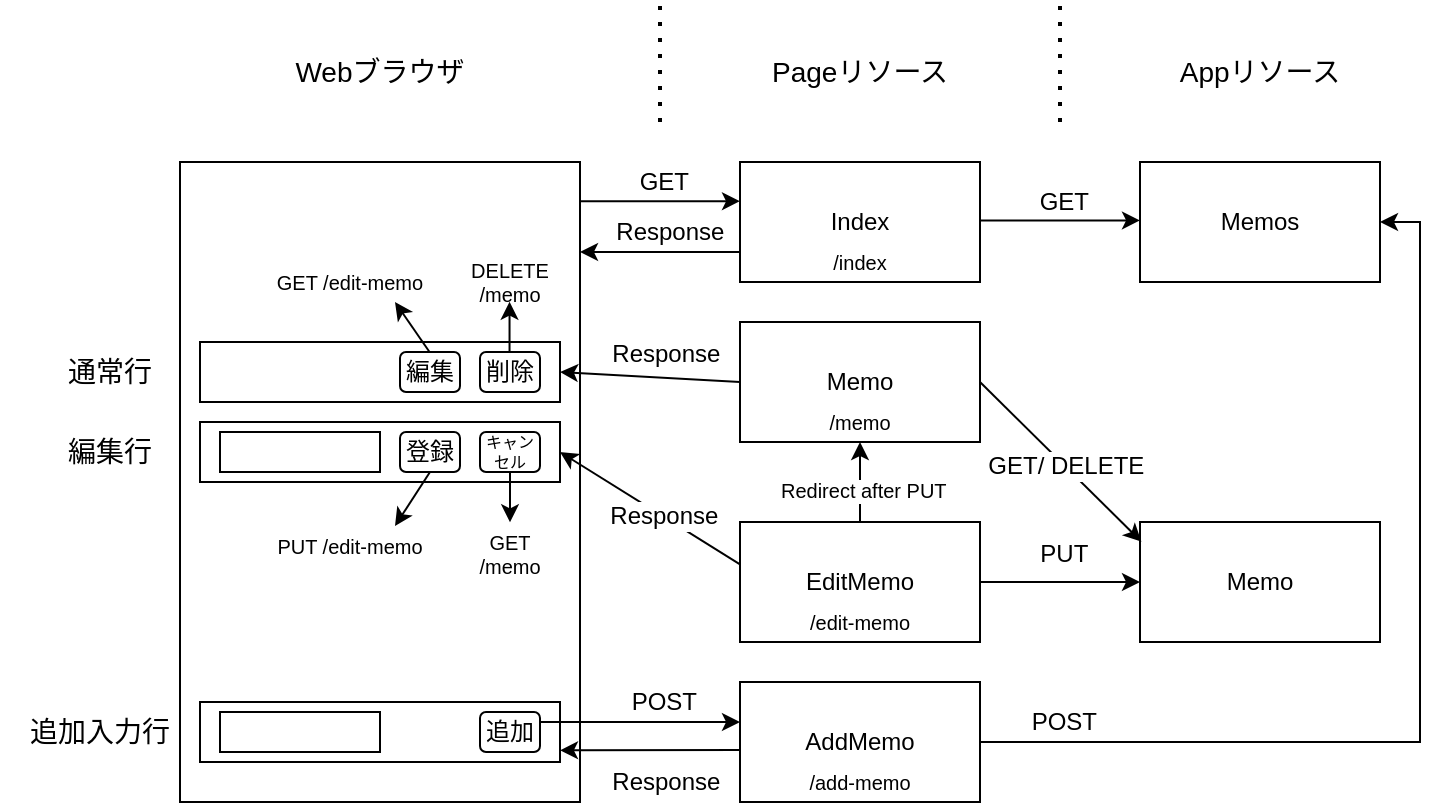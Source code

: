 <mxfile version="20.7.4" type="github">
  <diagram id="IY48dGJEMMZpZ1jFI-Jn" name="ページ1">
    <mxGraphModel dx="660" dy="556" grid="1" gridSize="10" guides="1" tooltips="1" connect="1" arrows="1" fold="1" page="1" pageScale="1" pageWidth="827" pageHeight="1169" math="0" shadow="0">
      <root>
        <mxCell id="0" />
        <mxCell id="1" parent="0" />
        <mxCell id="NLl30YwS0fmdo38XyCgp-1" value="" style="rounded=0;whiteSpace=wrap;html=1;" parent="1" vertex="1">
          <mxGeometry x="120" y="120" width="200" height="320" as="geometry" />
        </mxCell>
        <mxCell id="NLl30YwS0fmdo38XyCgp-2" value="Index" style="rounded=0;whiteSpace=wrap;html=1;" parent="1" vertex="1">
          <mxGeometry x="400" y="120" width="120" height="60" as="geometry" />
        </mxCell>
        <mxCell id="NLl30YwS0fmdo38XyCgp-3" value="&lt;div&gt;Memo&lt;/div&gt;" style="rounded=0;whiteSpace=wrap;html=1;" parent="1" vertex="1">
          <mxGeometry x="400" y="200" width="120" height="60" as="geometry" />
        </mxCell>
        <mxCell id="NLl30YwS0fmdo38XyCgp-4" value="AddMemo" style="rounded=0;whiteSpace=wrap;html=1;" parent="1" vertex="1">
          <mxGeometry x="400" y="380" width="120" height="60" as="geometry" />
        </mxCell>
        <mxCell id="NLl30YwS0fmdo38XyCgp-5" value="EditMemo" style="rounded=0;whiteSpace=wrap;html=1;" parent="1" vertex="1">
          <mxGeometry x="400" y="300" width="120" height="60" as="geometry" />
        </mxCell>
        <mxCell id="NLl30YwS0fmdo38XyCgp-6" value="" style="rounded=0;whiteSpace=wrap;html=1;" parent="1" vertex="1">
          <mxGeometry x="130" y="210" width="180" height="30" as="geometry" />
        </mxCell>
        <mxCell id="NLl30YwS0fmdo38XyCgp-7" value="" style="rounded=0;whiteSpace=wrap;html=1;" parent="1" vertex="1">
          <mxGeometry x="130" y="250" width="180" height="30" as="geometry" />
        </mxCell>
        <mxCell id="NLl30YwS0fmdo38XyCgp-8" value="" style="rounded=0;whiteSpace=wrap;html=1;" parent="1" vertex="1">
          <mxGeometry x="130" y="390" width="180" height="30" as="geometry" />
        </mxCell>
        <mxCell id="NLl30YwS0fmdo38XyCgp-9" value="追加" style="rounded=1;whiteSpace=wrap;html=1;" parent="1" vertex="1">
          <mxGeometry x="270" y="395" width="30" height="20" as="geometry" />
        </mxCell>
        <mxCell id="NLl30YwS0fmdo38XyCgp-10" value="編集" style="rounded=1;whiteSpace=wrap;html=1;" parent="1" vertex="1">
          <mxGeometry x="230" y="215" width="30" height="20" as="geometry" />
        </mxCell>
        <mxCell id="NLl30YwS0fmdo38XyCgp-11" value="" style="rounded=0;whiteSpace=wrap;html=1;" parent="1" vertex="1">
          <mxGeometry x="140" y="255" width="80" height="20" as="geometry" />
        </mxCell>
        <mxCell id="NLl30YwS0fmdo38XyCgp-12" value="" style="rounded=0;whiteSpace=wrap;html=1;" parent="1" vertex="1">
          <mxGeometry x="140" y="395" width="80" height="20" as="geometry" />
        </mxCell>
        <mxCell id="NLl30YwS0fmdo38XyCgp-13" value="登録" style="rounded=1;whiteSpace=wrap;html=1;" parent="1" vertex="1">
          <mxGeometry x="230" y="255" width="30" height="20" as="geometry" />
        </mxCell>
        <mxCell id="NLl30YwS0fmdo38XyCgp-14" value="キャンセル" style="rounded=1;whiteSpace=wrap;html=1;fontSize=8;" parent="1" vertex="1">
          <mxGeometry x="270" y="255" width="30" height="20" as="geometry" />
        </mxCell>
        <mxCell id="NLl30YwS0fmdo38XyCgp-17" value="" style="endArrow=classic;html=1;rounded=0;fontSize=12;entryX=1;entryY=0.5;entryDx=0;entryDy=0;exitX=0;exitY=0.353;exitDx=0;exitDy=0;exitPerimeter=0;" parent="1" source="NLl30YwS0fmdo38XyCgp-5" target="NLl30YwS0fmdo38XyCgp-7" edge="1">
          <mxGeometry width="50" height="50" relative="1" as="geometry">
            <mxPoint x="340" y="310" as="sourcePoint" />
            <mxPoint x="390" y="260" as="targetPoint" />
          </mxGeometry>
        </mxCell>
        <mxCell id="NLl30YwS0fmdo38XyCgp-18" value="&amp;nbsp;Response " style="edgeLabel;html=1;align=center;verticalAlign=middle;resizable=0;points=[];fontSize=12;" parent="NLl30YwS0fmdo38XyCgp-17" vertex="1" connectable="0">
          <mxGeometry x="-0.117" relative="1" as="geometry">
            <mxPoint as="offset" />
          </mxGeometry>
        </mxCell>
        <mxCell id="NLl30YwS0fmdo38XyCgp-24" value="" style="endArrow=classic;html=1;rounded=0;fontSize=6;exitX=1;exitY=0.5;exitDx=0;exitDy=0;entryX=0;entryY=0.25;entryDx=0;entryDy=0;" parent="1" edge="1">
          <mxGeometry width="50" height="50" relative="1" as="geometry">
            <mxPoint x="300" y="400.0" as="sourcePoint" />
            <mxPoint x="400" y="400.0" as="targetPoint" />
          </mxGeometry>
        </mxCell>
        <mxCell id="NLl30YwS0fmdo38XyCgp-25" value="&amp;nbsp;POST " style="edgeLabel;html=1;align=center;verticalAlign=middle;resizable=0;points=[];fontSize=12;" parent="NLl30YwS0fmdo38XyCgp-24" vertex="1" connectable="0">
          <mxGeometry x="0.304" relative="1" as="geometry">
            <mxPoint x="-5" y="-10" as="offset" />
          </mxGeometry>
        </mxCell>
        <mxCell id="NLl30YwS0fmdo38XyCgp-26" value="" style="endArrow=classic;html=1;rounded=0;fontSize=12;entryX=0.95;entryY=0.438;entryDx=0;entryDy=0;entryPerimeter=0;exitX=0;exitY=0.833;exitDx=0;exitDy=0;exitPerimeter=0;" parent="1" edge="1">
          <mxGeometry width="50" height="50" relative="1" as="geometry">
            <mxPoint x="400" y="414" as="sourcePoint" />
            <mxPoint x="310" y="414.18" as="targetPoint" />
          </mxGeometry>
        </mxCell>
        <mxCell id="NLl30YwS0fmdo38XyCgp-27" value="&amp;nbsp;Response " style="edgeLabel;html=1;align=center;verticalAlign=middle;resizable=0;points=[];fontSize=12;" parent="NLl30YwS0fmdo38XyCgp-26" vertex="1" connectable="0">
          <mxGeometry x="-0.117" relative="1" as="geometry">
            <mxPoint y="16" as="offset" />
          </mxGeometry>
        </mxCell>
        <mxCell id="NLl30YwS0fmdo38XyCgp-29" value="" style="endArrow=classic;html=1;rounded=0;fontSize=12;exitX=0.5;exitY=1;exitDx=0;exitDy=0;entryX=0.825;entryY=0.563;entryDx=0;entryDy=0;entryPerimeter=0;" parent="1" edge="1">
          <mxGeometry width="50" height="50" relative="1" as="geometry">
            <mxPoint x="285" y="275" as="sourcePoint" />
            <mxPoint x="285" y="300.16" as="targetPoint" />
          </mxGeometry>
        </mxCell>
        <mxCell id="NLl30YwS0fmdo38XyCgp-30" value="GET /memo" style="text;html=1;strokeColor=none;fillColor=none;align=center;verticalAlign=middle;whiteSpace=wrap;rounded=0;fontSize=10;" parent="1" vertex="1">
          <mxGeometry x="260" y="302" width="50" height="28" as="geometry" />
        </mxCell>
        <mxCell id="NLl30YwS0fmdo38XyCgp-31" value="" style="endArrow=classic;html=1;rounded=0;fontSize=12;exitX=0.5;exitY=1;exitDx=0;exitDy=0;entryX=0.75;entryY=0;entryDx=0;entryDy=0;" parent="1" target="NLl30YwS0fmdo38XyCgp-32" edge="1">
          <mxGeometry width="50" height="50" relative="1" as="geometry">
            <mxPoint x="245" y="275" as="sourcePoint" />
            <mxPoint x="245" y="300.16" as="targetPoint" />
          </mxGeometry>
        </mxCell>
        <mxCell id="NLl30YwS0fmdo38XyCgp-32" value="PUT /edit-memo" style="text;html=1;strokeColor=none;fillColor=none;align=center;verticalAlign=middle;whiteSpace=wrap;rounded=0;fontSize=10;" parent="1" vertex="1">
          <mxGeometry x="160" y="302" width="90" height="20" as="geometry" />
        </mxCell>
        <mxCell id="NLl30YwS0fmdo38XyCgp-33" value="" style="endArrow=classic;html=1;rounded=0;fontSize=12;entryX=1;entryY=0.5;entryDx=0;entryDy=0;exitX=0;exitY=0.5;exitDx=0;exitDy=0;" parent="1" source="NLl30YwS0fmdo38XyCgp-3" target="NLl30YwS0fmdo38XyCgp-6" edge="1">
          <mxGeometry width="50" height="50" relative="1" as="geometry">
            <mxPoint x="400" y="289.82" as="sourcePoint" />
            <mxPoint x="310" y="220.0" as="targetPoint" />
          </mxGeometry>
        </mxCell>
        <mxCell id="NLl30YwS0fmdo38XyCgp-34" value="&amp;nbsp;Response " style="edgeLabel;html=1;align=center;verticalAlign=middle;resizable=0;points=[];fontSize=12;" parent="NLl30YwS0fmdo38XyCgp-33" vertex="1" connectable="0">
          <mxGeometry x="-0.117" relative="1" as="geometry">
            <mxPoint x="1" y="-12" as="offset" />
          </mxGeometry>
        </mxCell>
        <mxCell id="NLl30YwS0fmdo38XyCgp-35" value="&amp;nbsp;Redirect after PUT" style="endArrow=classic;html=1;rounded=0;fontSize=10;entryX=0.5;entryY=1;entryDx=0;entryDy=0;exitX=0.5;exitY=0;exitDx=0;exitDy=0;" parent="1" source="NLl30YwS0fmdo38XyCgp-5" edge="1">
          <mxGeometry x="-0.2" width="50" height="50" relative="1" as="geometry">
            <mxPoint x="460" y="290" as="sourcePoint" />
            <mxPoint x="460" y="260" as="targetPoint" />
            <Array as="points" />
            <mxPoint as="offset" />
          </mxGeometry>
        </mxCell>
        <mxCell id="NLl30YwS0fmdo38XyCgp-37" value="Memos" style="rounded=0;whiteSpace=wrap;html=1;" parent="1" vertex="1">
          <mxGeometry x="600" y="120" width="120" height="60" as="geometry" />
        </mxCell>
        <mxCell id="NLl30YwS0fmdo38XyCgp-38" value="Memo" style="rounded=0;whiteSpace=wrap;html=1;" parent="1" vertex="1">
          <mxGeometry x="600" y="300" width="120" height="60" as="geometry" />
        </mxCell>
        <mxCell id="NLl30YwS0fmdo38XyCgp-41" value="" style="endArrow=classic;html=1;rounded=0;fontSize=6;" parent="1" edge="1">
          <mxGeometry width="50" height="50" relative="1" as="geometry">
            <mxPoint x="520" y="149.2" as="sourcePoint" />
            <mxPoint x="600" y="149.2" as="targetPoint" />
          </mxGeometry>
        </mxCell>
        <mxCell id="NLl30YwS0fmdo38XyCgp-42" value="&amp;nbsp;GET " style="edgeLabel;html=1;align=center;verticalAlign=middle;resizable=0;points=[];fontSize=12;" parent="NLl30YwS0fmdo38XyCgp-41" vertex="1" connectable="0">
          <mxGeometry x="0.304" relative="1" as="geometry">
            <mxPoint x="-12" y="-9" as="offset" />
          </mxGeometry>
        </mxCell>
        <mxCell id="NLl30YwS0fmdo38XyCgp-47" value="" style="endArrow=classic;html=1;rounded=0;fontSize=6;entryX=0.006;entryY=0.164;entryDx=0;entryDy=0;entryPerimeter=0;exitX=1;exitY=0.5;exitDx=0;exitDy=0;" parent="1" source="NLl30YwS0fmdo38XyCgp-3" target="NLl30YwS0fmdo38XyCgp-38" edge="1">
          <mxGeometry width="50" height="50" relative="1" as="geometry">
            <mxPoint x="520" y="215" as="sourcePoint" />
            <mxPoint x="600" y="310" as="targetPoint" />
          </mxGeometry>
        </mxCell>
        <mxCell id="NLl30YwS0fmdo38XyCgp-48" value="&amp;nbsp;GET/ DELETE" style="edgeLabel;html=1;align=center;verticalAlign=middle;resizable=0;points=[];fontSize=12;" parent="NLl30YwS0fmdo38XyCgp-47" vertex="1" connectable="0">
          <mxGeometry x="0.304" relative="1" as="geometry">
            <mxPoint x="-12" y="-10" as="offset" />
          </mxGeometry>
        </mxCell>
        <mxCell id="NLl30YwS0fmdo38XyCgp-49" value="" style="endArrow=classic;html=1;rounded=0;fontSize=6;exitX=1;exitY=0.5;exitDx=0;exitDy=0;entryX=0;entryY=0.5;entryDx=0;entryDy=0;" parent="1" source="NLl30YwS0fmdo38XyCgp-5" target="NLl30YwS0fmdo38XyCgp-38" edge="1">
          <mxGeometry width="50" height="50" relative="1" as="geometry">
            <mxPoint x="520" y="319.53" as="sourcePoint" />
            <mxPoint x="600" y="319.53" as="targetPoint" />
          </mxGeometry>
        </mxCell>
        <mxCell id="NLl30YwS0fmdo38XyCgp-50" value="&amp;nbsp;PUT" style="edgeLabel;html=1;align=center;verticalAlign=middle;resizable=0;points=[];fontSize=12;" parent="NLl30YwS0fmdo38XyCgp-49" vertex="1" connectable="0">
          <mxGeometry x="0.304" relative="1" as="geometry">
            <mxPoint x="-12" y="-14" as="offset" />
          </mxGeometry>
        </mxCell>
        <mxCell id="NLl30YwS0fmdo38XyCgp-51" value="" style="endArrow=classic;html=1;rounded=0;fontSize=12;exitX=0.5;exitY=1;exitDx=0;exitDy=0;entryX=0.75;entryY=1;entryDx=0;entryDy=0;" parent="1" edge="1" target="NLl30YwS0fmdo38XyCgp-55">
          <mxGeometry width="50" height="50" relative="1" as="geometry">
            <mxPoint x="244.77" y="215" as="sourcePoint" />
            <mxPoint x="244.77" y="150" as="targetPoint" />
          </mxGeometry>
        </mxCell>
        <mxCell id="NLl30YwS0fmdo38XyCgp-52" value="削除" style="rounded=1;whiteSpace=wrap;html=1;" parent="1" vertex="1">
          <mxGeometry x="270" y="215" width="30" height="20" as="geometry" />
        </mxCell>
        <mxCell id="NLl30YwS0fmdo38XyCgp-53" value="" style="endArrow=classic;html=1;rounded=0;fontSize=12;exitX=0.5;exitY=1;exitDx=0;exitDy=0;entryX=0.825;entryY=0.563;entryDx=0;entryDy=0;entryPerimeter=0;" parent="1" edge="1">
          <mxGeometry width="50" height="50" relative="1" as="geometry">
            <mxPoint x="284.77" y="215.0" as="sourcePoint" />
            <mxPoint x="284.77" y="189.84" as="targetPoint" />
          </mxGeometry>
        </mxCell>
        <mxCell id="NLl30YwS0fmdo38XyCgp-54" value="DELETE /memo" style="text;html=1;strokeColor=none;fillColor=none;align=center;verticalAlign=middle;whiteSpace=wrap;rounded=0;fontSize=10;" parent="1" vertex="1">
          <mxGeometry x="250" y="170" width="70" height="20" as="geometry" />
        </mxCell>
        <mxCell id="NLl30YwS0fmdo38XyCgp-55" value="GET /edit-memo" style="text;html=1;strokeColor=none;fillColor=none;align=center;verticalAlign=middle;whiteSpace=wrap;rounded=0;fontSize=10;" parent="1" vertex="1">
          <mxGeometry x="160" y="170" width="90" height="20" as="geometry" />
        </mxCell>
        <mxCell id="NLl30YwS0fmdo38XyCgp-56" value="" style="endArrow=classic;html=1;rounded=0;fontSize=6;exitX=1;exitY=0.5;exitDx=0;exitDy=0;entryX=1;entryY=0.5;entryDx=0;entryDy=0;" parent="1" source="NLl30YwS0fmdo38XyCgp-4" target="NLl30YwS0fmdo38XyCgp-37" edge="1">
          <mxGeometry width="50" height="50" relative="1" as="geometry">
            <mxPoint x="520" y="404.67" as="sourcePoint" />
            <mxPoint x="600" y="404.67" as="targetPoint" />
            <Array as="points">
              <mxPoint x="740" y="410" />
              <mxPoint x="740" y="150" />
            </Array>
          </mxGeometry>
        </mxCell>
        <mxCell id="NLl30YwS0fmdo38XyCgp-57" value="&amp;nbsp;POST " style="edgeLabel;html=1;align=center;verticalAlign=middle;resizable=0;points=[];fontSize=12;" parent="NLl30YwS0fmdo38XyCgp-56" vertex="1" connectable="0">
          <mxGeometry x="0.304" relative="1" as="geometry">
            <mxPoint x="-180" y="96" as="offset" />
          </mxGeometry>
        </mxCell>
        <mxCell id="NLl30YwS0fmdo38XyCgp-58" value="" style="endArrow=classic;html=1;rounded=0;fontSize=6;" parent="1" edge="1">
          <mxGeometry width="50" height="50" relative="1" as="geometry">
            <mxPoint x="320" y="139.6" as="sourcePoint" />
            <mxPoint x="400" y="139.6" as="targetPoint" />
          </mxGeometry>
        </mxCell>
        <mxCell id="NLl30YwS0fmdo38XyCgp-59" value="&amp;nbsp;GET " style="edgeLabel;html=1;align=center;verticalAlign=middle;resizable=0;points=[];fontSize=12;" parent="NLl30YwS0fmdo38XyCgp-58" vertex="1" connectable="0">
          <mxGeometry x="0.304" relative="1" as="geometry">
            <mxPoint x="-12" y="-10" as="offset" />
          </mxGeometry>
        </mxCell>
        <mxCell id="NLl30YwS0fmdo38XyCgp-60" value="" style="endArrow=classic;html=1;rounded=0;fontSize=12;exitX=0;exitY=0.75;exitDx=0;exitDy=0;" parent="1" source="NLl30YwS0fmdo38XyCgp-2" edge="1">
          <mxGeometry width="50" height="50" relative="1" as="geometry">
            <mxPoint x="410" y="165" as="sourcePoint" />
            <mxPoint x="320" y="165" as="targetPoint" />
          </mxGeometry>
        </mxCell>
        <mxCell id="NLl30YwS0fmdo38XyCgp-61" value="&amp;nbsp;Response " style="edgeLabel;html=1;align=center;verticalAlign=middle;resizable=0;points=[];fontSize=12;" parent="NLl30YwS0fmdo38XyCgp-60" vertex="1" connectable="0">
          <mxGeometry x="-0.117" relative="1" as="geometry">
            <mxPoint x="-2" y="-10" as="offset" />
          </mxGeometry>
        </mxCell>
        <mxCell id="NLl30YwS0fmdo38XyCgp-62" value="" style="endArrow=none;dashed=1;html=1;dashPattern=1 3;strokeWidth=2;rounded=0;fontSize=10;" parent="1" edge="1">
          <mxGeometry width="50" height="50" relative="1" as="geometry">
            <mxPoint x="360" y="100" as="sourcePoint" />
            <mxPoint x="360" y="40" as="targetPoint" />
          </mxGeometry>
        </mxCell>
        <mxCell id="NLl30YwS0fmdo38XyCgp-63" value="" style="endArrow=none;dashed=1;html=1;dashPattern=1 3;strokeWidth=2;rounded=0;fontSize=10;" parent="1" edge="1">
          <mxGeometry x="0.333" y="-41" width="50" height="50" relative="1" as="geometry">
            <mxPoint x="560" y="100" as="sourcePoint" />
            <mxPoint x="560" y="40" as="targetPoint" />
            <mxPoint as="offset" />
          </mxGeometry>
        </mxCell>
        <mxCell id="NLl30YwS0fmdo38XyCgp-64" value="Pageリソース" style="text;html=1;strokeColor=none;fillColor=none;align=center;verticalAlign=middle;whiteSpace=wrap;rounded=0;fontSize=14;" parent="1" vertex="1">
          <mxGeometry x="410" y="60" width="100" height="30" as="geometry" />
        </mxCell>
        <mxCell id="NLl30YwS0fmdo38XyCgp-67" value="Appリソース" style="text;html=1;strokeColor=none;fillColor=none;align=center;verticalAlign=middle;whiteSpace=wrap;rounded=0;fontSize=14;" parent="1" vertex="1">
          <mxGeometry x="610" y="60" width="100" height="30" as="geometry" />
        </mxCell>
        <mxCell id="vaDpwwr4e9H9bVUmakdq-1" value="Webブラウザ" style="text;html=1;strokeColor=none;fillColor=none;align=center;verticalAlign=middle;whiteSpace=wrap;rounded=0;fontSize=14;" vertex="1" parent="1">
          <mxGeometry x="170" y="60" width="100" height="30" as="geometry" />
        </mxCell>
        <mxCell id="vaDpwwr4e9H9bVUmakdq-2" value="通常行" style="text;html=1;strokeColor=none;fillColor=none;align=center;verticalAlign=middle;whiteSpace=wrap;rounded=0;fontSize=14;" vertex="1" parent="1">
          <mxGeometry x="50" y="210" width="70" height="30" as="geometry" />
        </mxCell>
        <mxCell id="vaDpwwr4e9H9bVUmakdq-3" value="編集行" style="text;html=1;strokeColor=none;fillColor=none;align=center;verticalAlign=middle;whiteSpace=wrap;rounded=0;fontSize=14;" vertex="1" parent="1">
          <mxGeometry x="50" y="250" width="70" height="30" as="geometry" />
        </mxCell>
        <mxCell id="vaDpwwr4e9H9bVUmakdq-4" value="追加入力行" style="text;html=1;strokeColor=none;fillColor=none;align=center;verticalAlign=middle;whiteSpace=wrap;rounded=0;fontSize=14;" vertex="1" parent="1">
          <mxGeometry x="30" y="390" width="100" height="30" as="geometry" />
        </mxCell>
        <mxCell id="vaDpwwr4e9H9bVUmakdq-5" value="/index" style="text;html=1;strokeColor=none;fillColor=none;align=center;verticalAlign=middle;whiteSpace=wrap;rounded=0;fontSize=10;" vertex="1" parent="1">
          <mxGeometry x="415" y="160" width="90" height="20" as="geometry" />
        </mxCell>
        <mxCell id="vaDpwwr4e9H9bVUmakdq-6" value="/memo" style="text;html=1;strokeColor=none;fillColor=none;align=center;verticalAlign=middle;whiteSpace=wrap;rounded=0;fontSize=10;" vertex="1" parent="1">
          <mxGeometry x="415" y="240" width="90" height="20" as="geometry" />
        </mxCell>
        <mxCell id="vaDpwwr4e9H9bVUmakdq-7" value="/edit-memo" style="text;html=1;strokeColor=none;fillColor=none;align=center;verticalAlign=middle;whiteSpace=wrap;rounded=0;fontSize=10;" vertex="1" parent="1">
          <mxGeometry x="415" y="340" width="90" height="20" as="geometry" />
        </mxCell>
        <mxCell id="vaDpwwr4e9H9bVUmakdq-8" value="/add-memo" style="text;html=1;strokeColor=none;fillColor=none;align=center;verticalAlign=middle;whiteSpace=wrap;rounded=0;fontSize=10;" vertex="1" parent="1">
          <mxGeometry x="415" y="420" width="90" height="20" as="geometry" />
        </mxCell>
      </root>
    </mxGraphModel>
  </diagram>
</mxfile>
